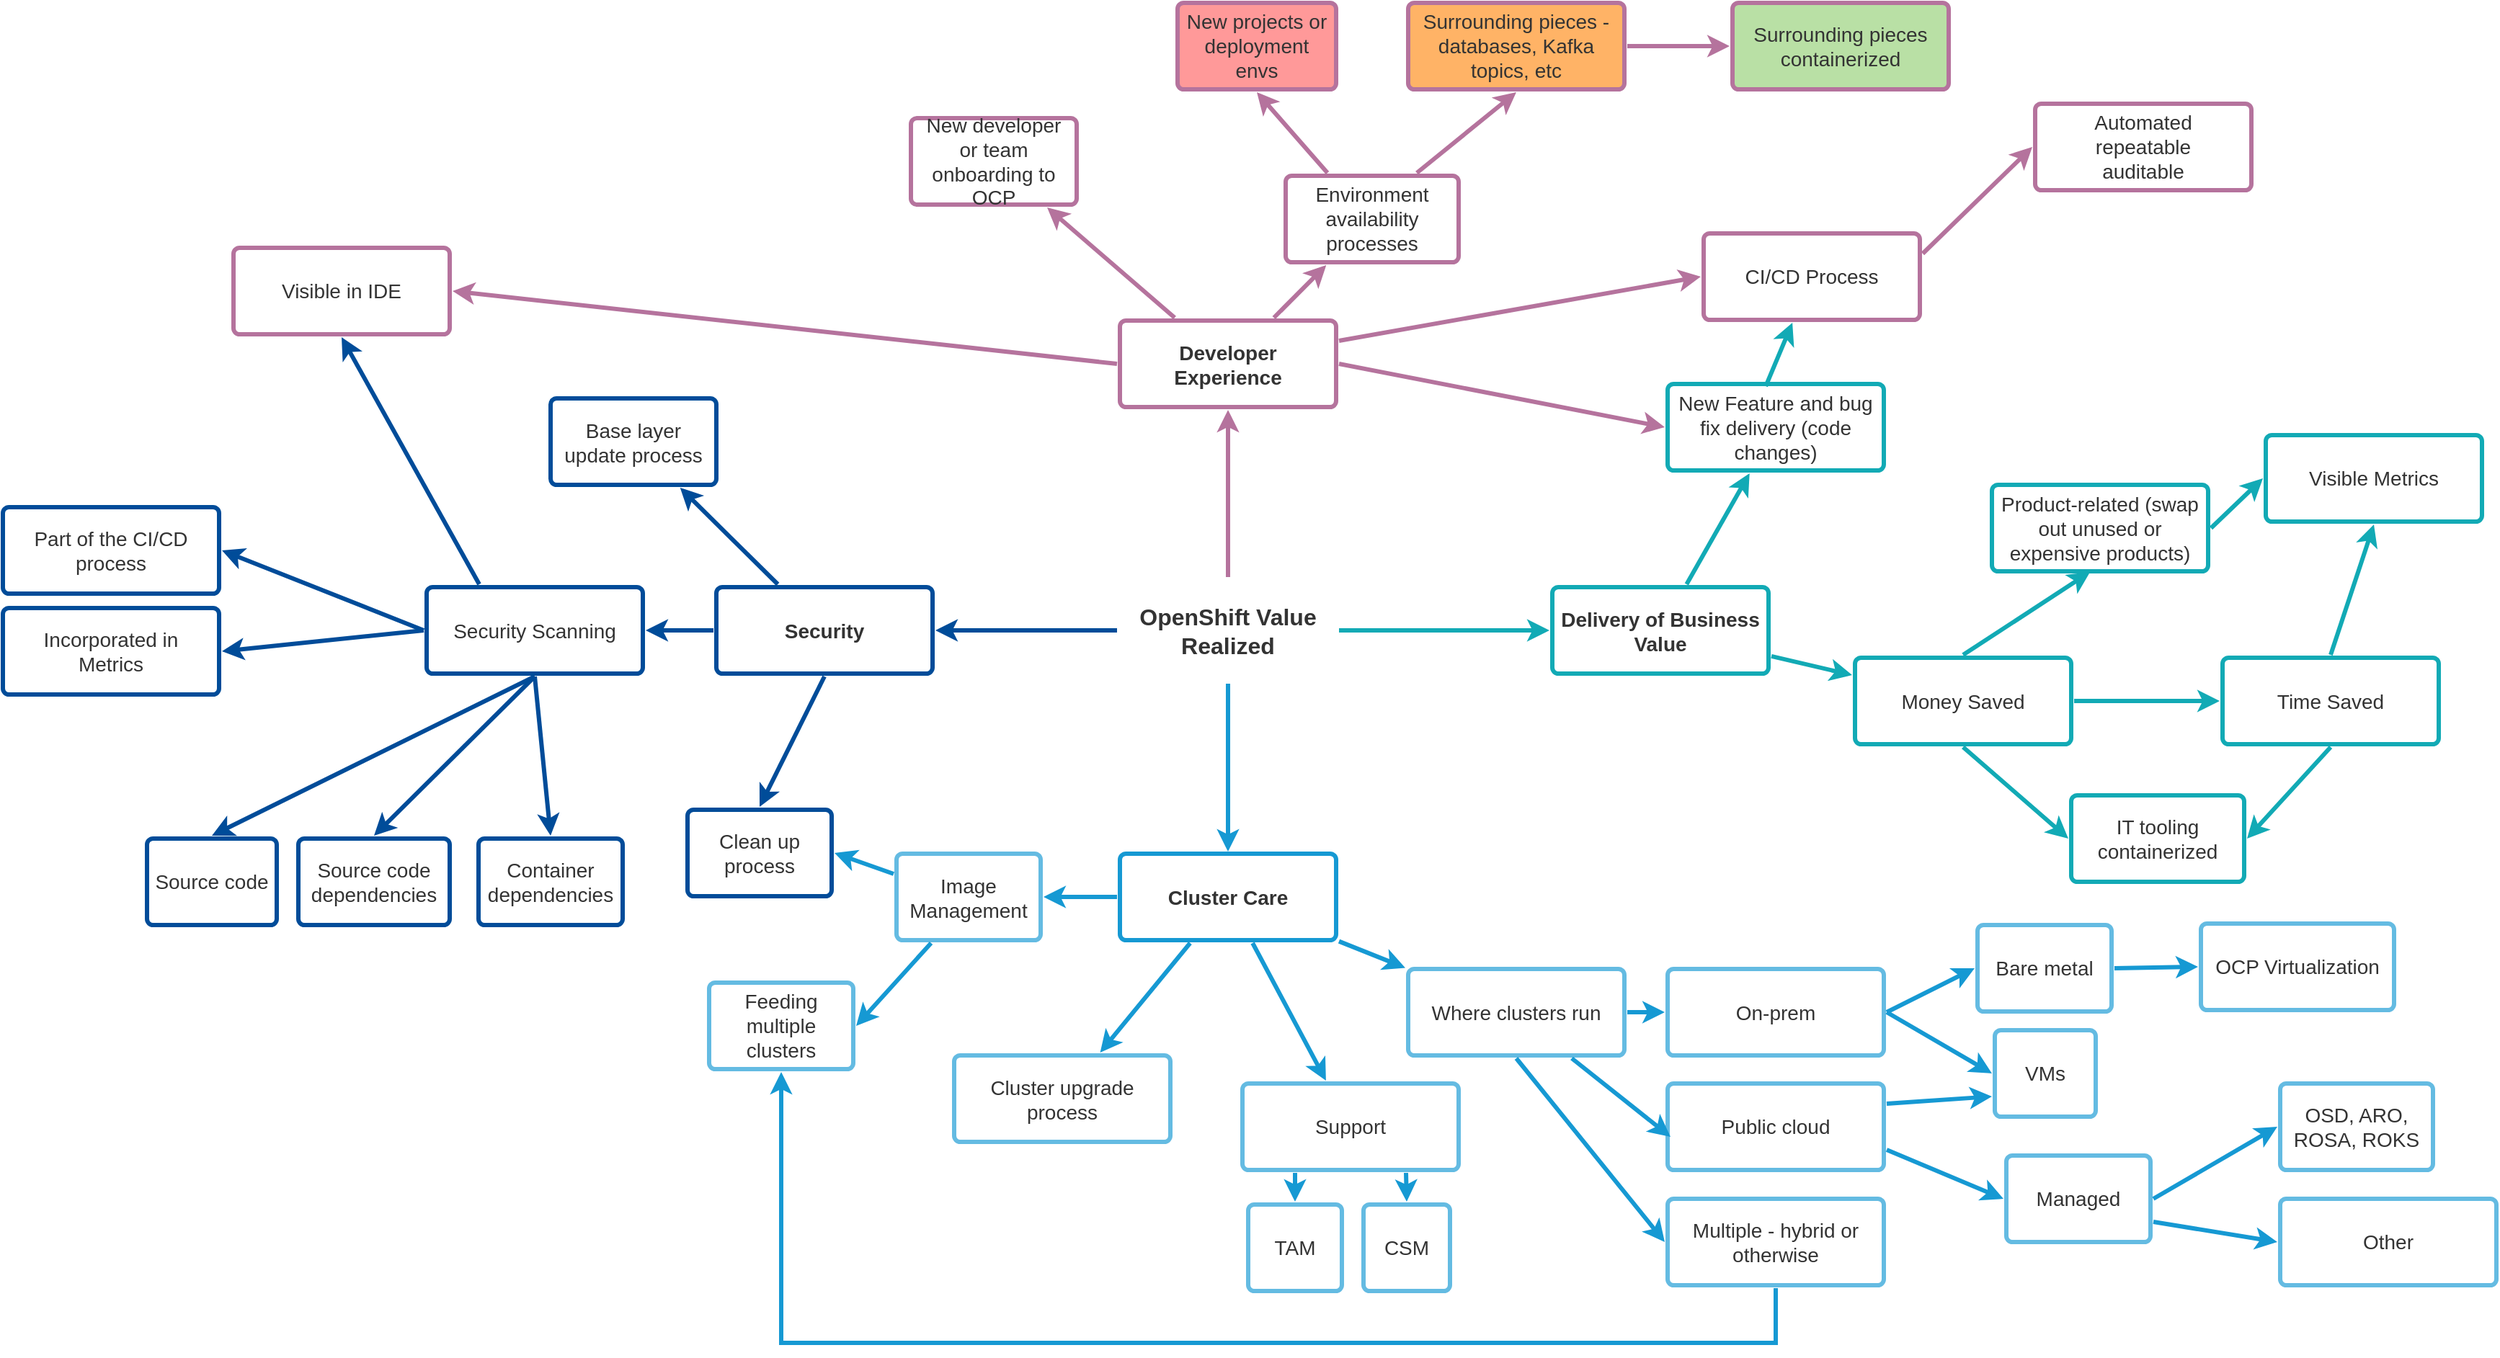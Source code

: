 <mxfile version="14.4.3" type="device"><diagram id="6a731a19-8d31-9384-78a2-239565b7b9f0" name="Page-1"><mxGraphModel dx="2202" dy="1693" grid="0" gridSize="10" guides="0" tooltips="1" connect="1" arrows="1" fold="1" page="1" pageScale="1" pageWidth="1100" pageHeight="850" background="#ffffff" math="0" shadow="0"><root><mxCell id="0"/><mxCell id="1" parent="0"/><mxCell id="cA759FfLyGFbBNWkvWXT-1889" value="" style="edgeStyle=none;rounded=0;jumpStyle=none;html=1;shadow=0;labelBackgroundColor=none;startArrow=none;startFill=0;endArrow=classic;endFill=1;jettySize=auto;orthogonalLoop=1;strokeColor=#B5739D;strokeWidth=3;fontFamily=Helvetica;fontSize=16;fontColor=#23445D;spacing=5;fillColor=#FFFFFF;" parent="1" source="cA759FfLyGFbBNWkvWXT-1893" target="cA759FfLyGFbBNWkvWXT-1899" edge="1"><mxGeometry relative="1" as="geometry"/></mxCell><mxCell id="cA759FfLyGFbBNWkvWXT-1890" value="" style="edgeStyle=none;rounded=0;jumpStyle=none;html=1;shadow=0;labelBackgroundColor=none;startArrow=none;startFill=0;endArrow=classic;endFill=1;jettySize=auto;orthogonalLoop=1;strokeColor=#12AAB5;strokeWidth=3;fontFamily=Helvetica;fontSize=16;fontColor=#23445D;spacing=5;fillColor=#FFFFFF;" parent="1" source="cA759FfLyGFbBNWkvWXT-1893" target="cA759FfLyGFbBNWkvWXT-1904" edge="1"><mxGeometry relative="1" as="geometry"/></mxCell><mxCell id="cA759FfLyGFbBNWkvWXT-1891" value="" style="edgeStyle=none;rounded=0;jumpStyle=none;html=1;shadow=0;labelBackgroundColor=none;startArrow=none;startFill=0;endArrow=classic;endFill=1;jettySize=auto;orthogonalLoop=1;strokeColor=#1699D3;strokeWidth=3;fontFamily=Helvetica;fontSize=16;fontColor=#23445D;spacing=5;fillColor=#FFFFFF;" parent="1" source="cA759FfLyGFbBNWkvWXT-1893" edge="1"><mxGeometry relative="1" as="geometry"><mxPoint x="570.0" y="569.0" as="targetPoint"/></mxGeometry></mxCell><mxCell id="cA759FfLyGFbBNWkvWXT-1892" value="" style="edgeStyle=none;rounded=0;jumpStyle=none;html=1;shadow=0;labelBackgroundColor=none;startArrow=none;startFill=0;endArrow=classic;endFill=1;jettySize=auto;orthogonalLoop=1;strokeColor=#004C99;strokeWidth=3;fontFamily=Helvetica;fontSize=16;fontColor=#23445D;spacing=5;fillColor=#FFFFFF;" parent="1" source="cA759FfLyGFbBNWkvWXT-1893" target="cA759FfLyGFbBNWkvWXT-1896" edge="1"><mxGeometry relative="1" as="geometry"/></mxCell><mxCell id="cA759FfLyGFbBNWkvWXT-1893" value="OpenShift Value Realized" style="rounded=1;whiteSpace=wrap;html=1;shadow=0;labelBackgroundColor=none;strokeColor=none;strokeWidth=3;fillColor=#FFFFFF;fontFamily=Helvetica;fontSize=16;align=center;fontStyle=1;spacing=5;arcSize=7;perimeterSpacing=2;fontColor=#333333;" parent="1" vertex="1"><mxGeometry x="495" y="380.5" width="150" height="70" as="geometry"/></mxCell><mxCell id="cA759FfLyGFbBNWkvWXT-1894" value="" style="edgeStyle=none;rounded=1;jumpStyle=none;html=1;shadow=0;labelBackgroundColor=none;startArrow=none;startFill=0;jettySize=auto;orthogonalLoop=1;strokeColor=#004C99;strokeWidth=3;fontFamily=Helvetica;fontSize=14;fontColor=#FFFFFF;spacing=5;fontStyle=1;fillColor=#FFFFFF;" parent="1" source="cA759FfLyGFbBNWkvWXT-1896" target="cA759FfLyGFbBNWkvWXT-1898" edge="1"><mxGeometry relative="1" as="geometry"/></mxCell><mxCell id="cA759FfLyGFbBNWkvWXT-1895" value="" style="edgeStyle=none;rounded=1;jumpStyle=none;html=1;shadow=0;labelBackgroundColor=none;startArrow=none;startFill=0;jettySize=auto;orthogonalLoop=1;strokeColor=#004C99;strokeWidth=3;fontFamily=Helvetica;fontSize=14;fontColor=#FFFFFF;spacing=5;fontStyle=1;fillColor=#FFFFFF;" parent="1" source="cA759FfLyGFbBNWkvWXT-1896" target="cA759FfLyGFbBNWkvWXT-1897" edge="1"><mxGeometry relative="1" as="geometry"/></mxCell><mxCell id="cA759FfLyGFbBNWkvWXT-1896" value="Security" style="rounded=1;whiteSpace=wrap;html=1;shadow=0;labelBackgroundColor=none;strokeColor=#004C99;strokeWidth=3;fillColor=#FFFFFF;fontFamily=Helvetica;fontSize=14;align=center;spacing=5;fontStyle=1;arcSize=7;perimeterSpacing=2;fontColor=#333333;" parent="1" vertex="1"><mxGeometry x="215" y="385.5" width="150" height="60" as="geometry"/></mxCell><mxCell id="cA759FfLyGFbBNWkvWXT-1897" value="Security Scanning" style="rounded=1;whiteSpace=wrap;html=1;shadow=0;labelBackgroundColor=none;strokeColor=#004C99;strokeWidth=3;fillColor=#FFFFFF;fontFamily=Helvetica;fontSize=14;align=center;spacing=5;fontStyle=0;arcSize=7;perimeterSpacing=2;fontColor=#333333;" parent="1" vertex="1"><mxGeometry x="14" y="385.5" width="150" height="60" as="geometry"/></mxCell><mxCell id="cA759FfLyGFbBNWkvWXT-1898" value="Base layer update process" style="rounded=1;whiteSpace=wrap;html=1;shadow=0;labelBackgroundColor=none;strokeColor=#004C99;strokeWidth=3;fillColor=#FFFFFF;fontFamily=Helvetica;fontSize=14;align=center;spacing=5;fontStyle=0;arcSize=7;perimeterSpacing=2;fontColor=#333333;" parent="1" vertex="1"><mxGeometry x="100" y="254.5" width="115" height="60" as="geometry"/></mxCell><mxCell id="cA759FfLyGFbBNWkvWXT-1899" value="Developer Experience" style="rounded=1;whiteSpace=wrap;html=1;shadow=0;labelBackgroundColor=none;strokeColor=#B5739D;strokeWidth=3;fillColor=#FFFFFF;fontFamily=Helvetica;fontSize=14;align=center;spacing=5;fontStyle=1;arcSize=7;perimeterSpacing=2;fontColor=#333333;" parent="1" vertex="1"><mxGeometry x="495" y="200.5" width="150" height="60" as="geometry"/></mxCell><mxCell id="cA759FfLyGFbBNWkvWXT-1900" value="Environment availability processes" style="rounded=1;whiteSpace=wrap;html=1;shadow=0;labelBackgroundColor=none;strokeColor=#B5739D;strokeWidth=3;fillColor=#FFFFFF;fontFamily=Helvetica;fontSize=14;align=center;spacing=5;arcSize=7;perimeterSpacing=2;fontColor=#333333;" parent="1" vertex="1"><mxGeometry x="610" y="100" width="120" height="60" as="geometry"/></mxCell><mxCell id="cA759FfLyGFbBNWkvWXT-1901" value="" style="edgeStyle=none;rounded=0;jumpStyle=none;html=1;shadow=0;labelBackgroundColor=none;startArrow=none;startFill=0;endArrow=classic;endFill=1;jettySize=auto;orthogonalLoop=1;strokeColor=#B5739D;strokeWidth=3;fontFamily=Helvetica;fontSize=14;fontColor=#FFFFFF;spacing=5;fillColor=#FFFFFF;" parent="1" source="cA759FfLyGFbBNWkvWXT-1899" target="cA759FfLyGFbBNWkvWXT-1900" edge="1"><mxGeometry relative="1" as="geometry"/></mxCell><mxCell id="cA759FfLyGFbBNWkvWXT-1902" value="New developer or team onboarding to OCP" style="rounded=1;whiteSpace=wrap;html=1;shadow=0;labelBackgroundColor=none;strokeColor=#B5739D;strokeWidth=3;fillColor=#FFFFFF;fontFamily=Helvetica;fontSize=14;align=center;spacing=5;arcSize=7;perimeterSpacing=2;fontColor=#333333;" parent="1" vertex="1"><mxGeometry x="350" y="60" width="115" height="60" as="geometry"/></mxCell><mxCell id="cA759FfLyGFbBNWkvWXT-1903" value="" style="edgeStyle=none;rounded=0;jumpStyle=none;html=1;shadow=0;labelBackgroundColor=none;startArrow=none;startFill=0;endArrow=classic;endFill=1;jettySize=auto;orthogonalLoop=1;strokeColor=#B5739D;strokeWidth=3;fontFamily=Helvetica;fontSize=14;fontColor=#FFFFFF;spacing=5;fillColor=#FFFFFF;" parent="1" source="cA759FfLyGFbBNWkvWXT-1899" target="cA759FfLyGFbBNWkvWXT-1902" edge="1"><mxGeometry relative="1" as="geometry"/></mxCell><mxCell id="cA759FfLyGFbBNWkvWXT-1904" value="Delivery of Business Value" style="rounded=1;whiteSpace=wrap;html=1;shadow=0;labelBackgroundColor=none;strokeColor=#12AAB5;strokeWidth=3;fillColor=#FFFFFF;fontFamily=Helvetica;fontSize=14;align=center;spacing=5;fontStyle=1;arcSize=7;perimeterSpacing=2;fontColor=#333333;" parent="1" vertex="1"><mxGeometry x="795" y="385.5" width="150" height="60" as="geometry"/></mxCell><mxCell id="cA759FfLyGFbBNWkvWXT-1905" value="Money Saved" style="rounded=1;whiteSpace=wrap;html=1;shadow=0;labelBackgroundColor=none;strokeColor=#12AAB5;strokeWidth=3;fillColor=#FFFFFF;fontFamily=Helvetica;fontSize=14;align=center;spacing=5;fontStyle=0;arcSize=7;perimeterSpacing=2;fontColor=#333333;" parent="1" vertex="1"><mxGeometry x="1005" y="434.5" width="150" height="60" as="geometry"/></mxCell><mxCell id="cA759FfLyGFbBNWkvWXT-1906" value="" style="edgeStyle=none;rounded=1;jumpStyle=none;html=1;shadow=0;labelBackgroundColor=none;startArrow=none;startFill=0;jettySize=auto;orthogonalLoop=1;strokeColor=#12AAB5;strokeWidth=3;fontFamily=Helvetica;fontSize=14;fontColor=#FFFFFF;spacing=5;fontStyle=1;fillColor=#FFFFFF;" parent="1" source="cA759FfLyGFbBNWkvWXT-1904" target="cA759FfLyGFbBNWkvWXT-1905" edge="1"><mxGeometry relative="1" as="geometry"/></mxCell><mxCell id="cA759FfLyGFbBNWkvWXT-1907" value="Time Saved" style="rounded=1;whiteSpace=wrap;html=1;shadow=0;labelBackgroundColor=none;strokeColor=#12AAB5;strokeWidth=3;fillColor=#FFFFFF;fontFamily=Helvetica;fontSize=14;align=center;spacing=5;fontStyle=0;arcSize=7;perimeterSpacing=2;fontColor=#333333;" parent="1" vertex="1"><mxGeometry x="1260" y="434.5" width="150" height="60" as="geometry"/></mxCell><mxCell id="cA759FfLyGFbBNWkvWXT-1908" value="" style="edgeStyle=none;rounded=1;jumpStyle=none;html=1;shadow=0;labelBackgroundColor=none;startArrow=none;startFill=0;jettySize=auto;orthogonalLoop=1;strokeColor=#12AAB5;strokeWidth=3;fontFamily=Helvetica;fontSize=14;fontColor=#FFFFFF;spacing=5;fontStyle=1;fillColor=#FFFFFF;exitX=1;exitY=0.5;exitDx=0;exitDy=0;entryX=0;entryY=0.5;entryDx=0;entryDy=0;" parent="1" source="cA759FfLyGFbBNWkvWXT-1905" target="cA759FfLyGFbBNWkvWXT-1907" edge="1"><mxGeometry relative="1" as="geometry"><mxPoint x="1250" y="465" as="targetPoint"/></mxGeometry></mxCell><mxCell id="cA759FfLyGFbBNWkvWXT-1909" value="New Feature and bug fix delivery (code changes)" style="rounded=1;whiteSpace=wrap;html=1;shadow=0;labelBackgroundColor=none;strokeColor=#12AAB5;strokeWidth=3;fillColor=#FFFFFF;fontFamily=Helvetica;fontSize=14;align=center;spacing=5;fontStyle=0;arcSize=7;perimeterSpacing=2;fontColor=#333333;" parent="1" vertex="1"><mxGeometry x="875" y="244.5" width="150" height="60" as="geometry"/></mxCell><mxCell id="cA759FfLyGFbBNWkvWXT-1910" value="" style="edgeStyle=none;rounded=1;jumpStyle=none;html=1;shadow=0;labelBackgroundColor=none;startArrow=none;startFill=0;jettySize=auto;orthogonalLoop=1;strokeColor=#12AAB5;strokeWidth=3;fontFamily=Helvetica;fontSize=14;fontColor=#FFFFFF;spacing=5;fontStyle=1;fillColor=#FFFFFF;" parent="1" source="cA759FfLyGFbBNWkvWXT-1904" target="cA759FfLyGFbBNWkvWXT-1909" edge="1"><mxGeometry relative="1" as="geometry"/></mxCell><mxCell id="cA759FfLyGFbBNWkvWXT-1911" value="CI/CD Process" style="rounded=1;whiteSpace=wrap;html=1;shadow=0;labelBackgroundColor=none;strokeColor=#B5739D;strokeWidth=3;fillColor=#FFFFFF;fontFamily=Helvetica;fontSize=14;align=center;spacing=5;arcSize=7;perimeterSpacing=2;fontColor=#333333;" parent="1" vertex="1"><mxGeometry x="900" y="140" width="150" height="60" as="geometry"/></mxCell><mxCell id="cA759FfLyGFbBNWkvWXT-1912" value="" style="edgeStyle=none;rounded=1;jumpStyle=none;html=1;shadow=0;labelBackgroundColor=none;startArrow=none;startFill=0;jettySize=auto;orthogonalLoop=1;strokeColor=#12AAB5;strokeWidth=3;fontFamily=Helvetica;fontSize=14;fontColor=#FFFFFF;spacing=5;fontStyle=1;fillColor=#FFFFFF;exitX=0.455;exitY=0.055;exitDx=0;exitDy=0;exitPerimeter=0;" parent="1" source="cA759FfLyGFbBNWkvWXT-1909" target="cA759FfLyGFbBNWkvWXT-1911" edge="1"><mxGeometry relative="1" as="geometry"><mxPoint x="961.316" y="247.5" as="sourcePoint"/><mxPoint x="1005.004" y="170.5" as="targetPoint"/></mxGeometry></mxCell><mxCell id="cA759FfLyGFbBNWkvWXT-1913" value="" style="edgeStyle=none;rounded=0;jumpStyle=none;html=1;shadow=0;labelBackgroundColor=none;startArrow=none;startFill=0;endArrow=classic;endFill=1;jettySize=auto;orthogonalLoop=1;strokeColor=#B5739D;strokeWidth=3;fontFamily=Helvetica;fontSize=14;fontColor=#FFFFFF;spacing=5;entryX=0;entryY=0.5;entryDx=0;entryDy=0;exitX=1;exitY=0.5;exitDx=0;exitDy=0;fillColor=#FFFFFF;" parent="1" source="cA759FfLyGFbBNWkvWXT-1899" target="cA759FfLyGFbBNWkvWXT-1909" edge="1"><mxGeometry relative="1" as="geometry"><mxPoint x="651.111" y="208.5" as="sourcePoint"/><mxPoint x="708.889" y="182.5" as="targetPoint"/></mxGeometry></mxCell><mxCell id="cA759FfLyGFbBNWkvWXT-1914" value="" style="edgeStyle=none;rounded=1;jumpStyle=none;html=1;shadow=0;labelBackgroundColor=none;startArrow=none;startFill=0;jettySize=auto;orthogonalLoop=1;strokeColor=#12AAB5;strokeWidth=3;fontFamily=Helvetica;fontSize=14;fontColor=#FFFFFF;spacing=5;fontStyle=1;fillColor=#FFFFFF;exitX=0.5;exitY=0;exitDx=0;exitDy=0;entryX=0.5;entryY=1;entryDx=0;entryDy=0;" parent="1" source="cA759FfLyGFbBNWkvWXT-1907" target="cA759FfLyGFbBNWkvWXT-1915" edge="1"><mxGeometry relative="1" as="geometry"><mxPoint x="1160" y="350" as="sourcePoint"/><mxPoint x="1225" y="324.497" as="targetPoint"/></mxGeometry></mxCell><mxCell id="cA759FfLyGFbBNWkvWXT-1915" value="Visible Metrics" style="rounded=1;whiteSpace=wrap;html=1;shadow=0;labelBackgroundColor=none;strokeColor=#12AAB5;strokeWidth=3;fillColor=#FFFFFF;fontFamily=Helvetica;fontSize=14;align=center;spacing=5;fontStyle=0;arcSize=7;perimeterSpacing=2;fontColor=#333333;" parent="1" vertex="1"><mxGeometry x="1290" y="280" width="150" height="60" as="geometry"/></mxCell><mxCell id="cA759FfLyGFbBNWkvWXT-1916" value="" style="edgeStyle=none;rounded=1;jumpStyle=none;html=1;shadow=0;labelBackgroundColor=none;startArrow=none;startFill=0;jettySize=auto;orthogonalLoop=1;strokeColor=#12AAB5;strokeWidth=3;fontFamily=Helvetica;fontSize=14;fontColor=#FFFFFF;spacing=5;fontStyle=1;fillColor=#FFFFFF;exitX=0.5;exitY=0;exitDx=0;exitDy=0;entryX=0.455;entryY=0.977;entryDx=0;entryDy=0;entryPerimeter=0;" parent="1" source="cA759FfLyGFbBNWkvWXT-1905" target="cA759FfLyGFbBNWkvWXT-1944" edge="1"><mxGeometry relative="1" as="geometry"><mxPoint x="1167" y="474.5" as="sourcePoint"/><mxPoint x="1268" y="474.5" as="targetPoint"/></mxGeometry></mxCell><mxCell id="cA759FfLyGFbBNWkvWXT-1917" value="" style="edgeStyle=none;rounded=1;jumpStyle=none;html=1;shadow=0;labelBackgroundColor=none;startArrow=none;startFill=0;jettySize=auto;orthogonalLoop=1;strokeColor=#12AAB5;strokeWidth=3;fontFamily=Helvetica;fontSize=14;fontColor=#FFFFFF;spacing=5;fontStyle=1;fillColor=#FFFFFF;exitX=1;exitY=0.5;exitDx=0;exitDy=0;entryX=0;entryY=0.5;entryDx=0;entryDy=0;" parent="1" source="cA759FfLyGFbBNWkvWXT-1944" target="cA759FfLyGFbBNWkvWXT-1915" edge="1"><mxGeometry relative="1" as="geometry"><mxPoint x="1090" y="442.5" as="sourcePoint"/><mxPoint x="1155" y="392.5" as="targetPoint"/></mxGeometry></mxCell><mxCell id="cA759FfLyGFbBNWkvWXT-1918" value="New projects or deployment envs" style="rounded=1;whiteSpace=wrap;html=1;shadow=0;labelBackgroundColor=none;strokeColor=#B5739D;strokeWidth=3;fillColor=#FF9999;fontFamily=Helvetica;fontSize=14;align=center;spacing=5;arcSize=7;perimeterSpacing=2;fontColor=#333333;" parent="1" vertex="1"><mxGeometry x="535" y="-20" width="110" height="60" as="geometry"/></mxCell><mxCell id="cA759FfLyGFbBNWkvWXT-1919" value="Surrounding pieces - databases, Kafka topics, etc" style="rounded=1;whiteSpace=wrap;html=1;shadow=0;labelBackgroundColor=none;strokeColor=#B5739D;strokeWidth=3;fillColor=#FFB366;fontFamily=Helvetica;fontSize=14;align=center;spacing=5;arcSize=7;perimeterSpacing=2;fontColor=#333333;" parent="1" vertex="1"><mxGeometry x="695" y="-20" width="150" height="60" as="geometry"/></mxCell><mxCell id="cA759FfLyGFbBNWkvWXT-1921" value="Other" style="rounded=1;whiteSpace=wrap;html=1;shadow=0;labelBackgroundColor=none;strokeColor=#64BBE2;strokeWidth=3;fillColor=#FFFFFF;fontFamily=Helvetica;fontSize=14;align=center;spacing=5;arcSize=7;perimeterSpacing=2;fontColor=#333333;" parent="1" vertex="1"><mxGeometry x="1300" y="810" width="150" height="60" as="geometry"/></mxCell><mxCell id="cA759FfLyGFbBNWkvWXT-1922" value="Source code" style="rounded=1;whiteSpace=wrap;html=1;shadow=0;labelBackgroundColor=none;strokeColor=#004C99;strokeWidth=3;fillColor=#FFFFFF;fontFamily=Helvetica;fontSize=14;align=center;spacing=5;fontStyle=0;arcSize=7;perimeterSpacing=2;fontColor=#333333;" parent="1" vertex="1"><mxGeometry x="-180" y="560" width="90" height="60" as="geometry"/></mxCell><mxCell id="cA759FfLyGFbBNWkvWXT-1923" value="Source code dependencies" style="rounded=1;whiteSpace=wrap;html=1;shadow=0;labelBackgroundColor=none;strokeColor=#004C99;strokeWidth=3;fillColor=#FFFFFF;fontFamily=Helvetica;fontSize=14;align=center;spacing=5;fontStyle=0;arcSize=7;perimeterSpacing=2;fontColor=#333333;" parent="1" vertex="1"><mxGeometry x="-75" y="560" width="105" height="60" as="geometry"/></mxCell><mxCell id="cA759FfLyGFbBNWkvWXT-1924" value="Container dependencies" style="rounded=1;whiteSpace=wrap;html=1;shadow=0;labelBackgroundColor=none;strokeColor=#004C99;strokeWidth=3;fillColor=#FFFFFF;fontFamily=Helvetica;fontSize=14;align=center;spacing=5;fontStyle=0;arcSize=7;perimeterSpacing=2;fontColor=#333333;" parent="1" vertex="1"><mxGeometry x="50" y="560" width="100" height="60" as="geometry"/></mxCell><mxCell id="cA759FfLyGFbBNWkvWXT-1925" value="Part of the CI/CD process" style="rounded=1;whiteSpace=wrap;html=1;shadow=0;labelBackgroundColor=none;strokeColor=#004C99;strokeWidth=3;fillColor=#FFFFFF;fontFamily=Helvetica;fontSize=14;align=center;spacing=5;fontStyle=0;arcSize=7;perimeterSpacing=2;fontColor=#333333;" parent="1" vertex="1"><mxGeometry x="-280" y="330" width="150" height="60" as="geometry"/></mxCell><mxCell id="cA759FfLyGFbBNWkvWXT-1926" value="Visible in IDE" style="rounded=1;whiteSpace=wrap;html=1;shadow=0;labelBackgroundColor=none;strokeColor=#B5739D;strokeWidth=3;fillColor=#FFFFFF;fontFamily=Helvetica;fontSize=14;align=center;spacing=5;fontStyle=0;arcSize=7;perimeterSpacing=2;fontColor=#333333;" parent="1" vertex="1"><mxGeometry x="-120" y="150" width="150" height="60" as="geometry"/></mxCell><mxCell id="cA759FfLyGFbBNWkvWXT-1927" value="Incorporated in Metrics" style="rounded=1;whiteSpace=wrap;html=1;shadow=0;labelBackgroundColor=none;strokeColor=#004C99;strokeWidth=3;fillColor=#FFFFFF;fontFamily=Helvetica;fontSize=14;align=center;spacing=5;fontStyle=0;arcSize=7;perimeterSpacing=2;fontColor=#333333;" parent="1" vertex="1"><mxGeometry x="-280" y="400" width="150" height="60" as="geometry"/></mxCell><mxCell id="cA759FfLyGFbBNWkvWXT-1928" value="" style="edgeStyle=none;rounded=1;jumpStyle=none;html=1;shadow=0;labelBackgroundColor=none;startArrow=none;startFill=0;jettySize=auto;orthogonalLoop=1;strokeColor=#004C99;strokeWidth=3;fontFamily=Helvetica;fontSize=14;fontColor=#FFFFFF;spacing=5;fontStyle=1;fillColor=#FFFFFF;exitX=0.5;exitY=1;exitDx=0;exitDy=0;entryX=0.5;entryY=0;entryDx=0;entryDy=0;" parent="1" source="cA759FfLyGFbBNWkvWXT-1897" target="cA759FfLyGFbBNWkvWXT-1922" edge="1"><mxGeometry relative="1" as="geometry"><mxPoint x="20" y="490" as="sourcePoint"/><mxPoint x="-75" y="510" as="targetPoint"/></mxGeometry></mxCell><mxCell id="cA759FfLyGFbBNWkvWXT-1929" value="" style="edgeStyle=none;rounded=1;jumpStyle=none;html=1;shadow=0;labelBackgroundColor=none;startArrow=none;startFill=0;jettySize=auto;orthogonalLoop=1;strokeColor=#004C99;strokeWidth=3;fontFamily=Helvetica;fontSize=14;fontColor=#FFFFFF;spacing=5;fontStyle=1;fillColor=#FFFFFF;exitX=0.5;exitY=1;exitDx=0;exitDy=0;entryX=0.5;entryY=0;entryDx=0;entryDy=0;" parent="1" source="cA759FfLyGFbBNWkvWXT-1897" target="cA759FfLyGFbBNWkvWXT-1923" edge="1"><mxGeometry relative="1" as="geometry"><mxPoint x="22" y="425.5" as="sourcePoint"/><mxPoint x="-18" y="425.5" as="targetPoint"/></mxGeometry></mxCell><mxCell id="cA759FfLyGFbBNWkvWXT-1930" value="" style="edgeStyle=none;rounded=1;jumpStyle=none;html=1;shadow=0;labelBackgroundColor=none;startArrow=none;startFill=0;jettySize=auto;orthogonalLoop=1;strokeColor=#004C99;strokeWidth=3;fontFamily=Helvetica;fontSize=14;fontColor=#FFFFFF;spacing=5;fontStyle=1;fillColor=#FFFFFF;exitX=0.5;exitY=1;exitDx=0;exitDy=0;entryX=0.5;entryY=0;entryDx=0;entryDy=0;" parent="1" source="cA759FfLyGFbBNWkvWXT-1897" target="cA759FfLyGFbBNWkvWXT-1924" edge="1"><mxGeometry relative="1" as="geometry"><mxPoint x="32" y="435.5" as="sourcePoint"/><mxPoint x="-8" y="435.5" as="targetPoint"/></mxGeometry></mxCell><mxCell id="cA759FfLyGFbBNWkvWXT-1931" value="" style="edgeStyle=none;rounded=1;jumpStyle=none;html=1;shadow=0;labelBackgroundColor=none;startArrow=none;startFill=0;jettySize=auto;orthogonalLoop=1;strokeColor=#004C99;strokeWidth=3;fontFamily=Helvetica;fontSize=14;fontColor=#FFFFFF;spacing=5;fontStyle=1;fillColor=#FFFFFF;exitX=0;exitY=0.5;exitDx=0;exitDy=0;entryX=1;entryY=0.5;entryDx=0;entryDy=0;" parent="1" source="cA759FfLyGFbBNWkvWXT-1897" target="cA759FfLyGFbBNWkvWXT-1925" edge="1"><mxGeometry relative="1" as="geometry"><mxPoint x="22" y="425.5" as="sourcePoint"/><mxPoint x="-100" y="420" as="targetPoint"/></mxGeometry></mxCell><mxCell id="cA759FfLyGFbBNWkvWXT-1932" value="" style="edgeStyle=none;rounded=1;jumpStyle=none;html=1;shadow=0;labelBackgroundColor=none;startArrow=none;startFill=0;jettySize=auto;orthogonalLoop=1;strokeColor=#004C99;strokeWidth=3;fontFamily=Helvetica;fontSize=14;fontColor=#FFFFFF;spacing=5;fontStyle=1;fillColor=#FFFFFF;exitX=0.25;exitY=0;exitDx=0;exitDy=0;entryX=0.5;entryY=1;entryDx=0;entryDy=0;" parent="1" source="cA759FfLyGFbBNWkvWXT-1897" target="cA759FfLyGFbBNWkvWXT-1926" edge="1"><mxGeometry relative="1" as="geometry"><mxPoint x="-280" y="415" as="sourcePoint"/><mxPoint x="-330" y="415" as="targetPoint"/></mxGeometry></mxCell><mxCell id="cA759FfLyGFbBNWkvWXT-1933" value="" style="edgeStyle=none;rounded=1;jumpStyle=none;html=1;shadow=0;labelBackgroundColor=none;startArrow=none;startFill=0;jettySize=auto;orthogonalLoop=1;strokeColor=#004C99;strokeWidth=3;fontFamily=Helvetica;fontSize=14;fontColor=#FFFFFF;spacing=5;fontStyle=1;fillColor=#FFFFFF;exitX=0;exitY=0.5;exitDx=0;exitDy=0;entryX=1;entryY=0.5;entryDx=0;entryDy=0;" parent="1" source="cA759FfLyGFbBNWkvWXT-1897" target="cA759FfLyGFbBNWkvWXT-1927" edge="1"><mxGeometry relative="1" as="geometry"><mxPoint x="22" y="425.5" as="sourcePoint"/><mxPoint x="-118" y="370" as="targetPoint"/></mxGeometry></mxCell><mxCell id="cA759FfLyGFbBNWkvWXT-1934" value="" style="edgeStyle=none;rounded=0;jumpStyle=none;html=1;shadow=0;labelBackgroundColor=none;startArrow=none;startFill=0;endArrow=classic;endFill=1;jettySize=auto;orthogonalLoop=1;strokeColor=#B5739D;strokeWidth=3;fontFamily=Helvetica;fontSize=14;fontColor=#FFFFFF;spacing=5;exitX=0;exitY=0.5;exitDx=0;exitDy=0;entryX=1;entryY=0.5;entryDx=0;entryDy=0;fillColor=#FFFFFF;" parent="1" source="cA759FfLyGFbBNWkvWXT-1899" target="cA759FfLyGFbBNWkvWXT-1926" edge="1"><mxGeometry relative="1" as="geometry"><mxPoint x="508.889" y="208.5" as="sourcePoint"/><mxPoint x="451.111" y="182.5" as="targetPoint"/></mxGeometry></mxCell><mxCell id="cA759FfLyGFbBNWkvWXT-1935" value="" style="edgeStyle=none;rounded=1;jumpStyle=none;html=1;shadow=0;labelBackgroundColor=none;startArrow=none;startFill=0;jettySize=auto;orthogonalLoop=1;strokeColor=#004C99;strokeWidth=3;fontFamily=Helvetica;fontSize=14;fontColor=#FFFFFF;spacing=5;fontStyle=1;fillColor=#FFFFFF;exitX=0.5;exitY=1;exitDx=0;exitDy=0;entryX=0.5;entryY=0;entryDx=0;entryDy=0;" parent="1" source="cA759FfLyGFbBNWkvWXT-1896" target="cA759FfLyGFbBNWkvWXT-1969" edge="1"><mxGeometry relative="1" as="geometry"><mxPoint x="223" y="425.5" as="sourcePoint"/><mxPoint x="184" y="512" as="targetPoint"/></mxGeometry></mxCell><mxCell id="cA759FfLyGFbBNWkvWXT-1936" value="" style="edgeStyle=none;rounded=0;jumpStyle=none;html=1;shadow=0;labelBackgroundColor=none;startArrow=none;startFill=0;endArrow=classic;endFill=1;jettySize=auto;orthogonalLoop=1;strokeColor=#B5739D;strokeWidth=3;fontFamily=Helvetica;fontSize=14;fontColor=#FFFFFF;spacing=5;exitX=0.25;exitY=0;exitDx=0;exitDy=0;entryX=0.5;entryY=1;entryDx=0;entryDy=0;fillColor=#FFFFFF;" parent="1" source="cA759FfLyGFbBNWkvWXT-1900" target="cA759FfLyGFbBNWkvWXT-1918" edge="1"><mxGeometry relative="1" as="geometry"><mxPoint x="651.111" y="208.5" as="sourcePoint"/><mxPoint x="708.889" y="182.5" as="targetPoint"/></mxGeometry></mxCell><mxCell id="cA759FfLyGFbBNWkvWXT-1937" value="" style="edgeStyle=none;rounded=0;jumpStyle=none;html=1;shadow=0;labelBackgroundColor=none;startArrow=none;startFill=0;endArrow=classic;endFill=1;jettySize=auto;orthogonalLoop=1;strokeColor=#B5739D;strokeWidth=3;fontFamily=Helvetica;fontSize=14;fontColor=#FFFFFF;spacing=5;exitX=0.75;exitY=0;exitDx=0;exitDy=0;entryX=0.5;entryY=1;entryDx=0;entryDy=0;fillColor=#FFFFFF;" parent="1" source="cA759FfLyGFbBNWkvWXT-1900" target="cA759FfLyGFbBNWkvWXT-1919" edge="1"><mxGeometry relative="1" as="geometry"><mxPoint x="741.5" y="118.5" as="sourcePoint"/><mxPoint x="735" y="92" as="targetPoint"/></mxGeometry></mxCell><mxCell id="cA759FfLyGFbBNWkvWXT-1938" value="" style="edgeStyle=none;rounded=0;jumpStyle=none;html=1;shadow=0;labelBackgroundColor=none;startArrow=none;startFill=0;endArrow=classic;endFill=1;jettySize=auto;orthogonalLoop=1;strokeColor=#B5739D;strokeWidth=3;fontFamily=Helvetica;fontSize=14;fontColor=#FFFFFF;spacing=5;entryX=0;entryY=0.5;entryDx=0;entryDy=0;exitX=1;exitY=0.25;exitDx=0;exitDy=0;fillColor=#FFFFFF;" parent="1" source="cA759FfLyGFbBNWkvWXT-1899" target="cA759FfLyGFbBNWkvWXT-1911" edge="1"><mxGeometry relative="1" as="geometry"><mxPoint x="657" y="240.5" as="sourcePoint"/><mxPoint x="883" y="284.5" as="targetPoint"/></mxGeometry></mxCell><mxCell id="cA759FfLyGFbBNWkvWXT-1939" value="" style="edgeStyle=none;rounded=1;jumpStyle=none;html=1;shadow=0;labelBackgroundColor=none;startArrow=none;startFill=0;jettySize=auto;orthogonalLoop=1;strokeColor=#12AAB5;strokeWidth=3;fontFamily=Helvetica;fontSize=14;fontColor=#FFFFFF;spacing=5;fontStyle=1;fillColor=#FFFFFF;exitX=0.5;exitY=1;exitDx=0;exitDy=0;entryX=1;entryY=0.5;entryDx=0;entryDy=0;" parent="1" source="cA759FfLyGFbBNWkvWXT-1907" target="cA759FfLyGFbBNWkvWXT-1941" edge="1"><mxGeometry relative="1" as="geometry"><mxPoint x="1280" y="530" as="targetPoint"/><mxPoint x="1167" y="474.5" as="sourcePoint"/></mxGeometry></mxCell><mxCell id="cA759FfLyGFbBNWkvWXT-1940" value="" style="edgeStyle=none;rounded=1;jumpStyle=none;html=1;shadow=0;labelBackgroundColor=none;startArrow=none;startFill=0;jettySize=auto;orthogonalLoop=1;strokeColor=#12AAB5;strokeWidth=3;fontFamily=Helvetica;fontSize=14;fontColor=#FFFFFF;spacing=5;fontStyle=1;fillColor=#FFFFFF;exitX=0.5;exitY=1;exitDx=0;exitDy=0;entryX=0;entryY=0.5;entryDx=0;entryDy=0;" parent="1" source="cA759FfLyGFbBNWkvWXT-1905" target="cA759FfLyGFbBNWkvWXT-1941" edge="1"><mxGeometry relative="1" as="geometry"><mxPoint x="1090" y="442.5" as="sourcePoint"/><mxPoint x="1150" y="540" as="targetPoint"/></mxGeometry></mxCell><mxCell id="cA759FfLyGFbBNWkvWXT-1941" value="IT tooling containerized" style="rounded=1;whiteSpace=wrap;html=1;shadow=0;labelBackgroundColor=none;strokeColor=#12AAB5;strokeWidth=3;fillColor=#FFFFFF;fontFamily=Helvetica;fontSize=14;align=center;spacing=5;fontStyle=0;arcSize=7;perimeterSpacing=2;fontColor=#333333;" parent="1" vertex="1"><mxGeometry x="1155" y="530" width="120" height="60" as="geometry"/></mxCell><mxCell id="cA759FfLyGFbBNWkvWXT-1942" value="Surrounding pieces containerized" style="rounded=1;whiteSpace=wrap;html=1;shadow=0;labelBackgroundColor=none;strokeColor=#B5739D;strokeWidth=3;fillColor=#B9E0A5;fontFamily=Helvetica;fontSize=14;align=center;spacing=5;arcSize=7;perimeterSpacing=2;fontColor=#333333;" parent="1" vertex="1"><mxGeometry x="920" y="-20" width="150" height="60" as="geometry"/></mxCell><mxCell id="cA759FfLyGFbBNWkvWXT-1943" value="" style="edgeStyle=none;rounded=0;jumpStyle=none;html=1;shadow=0;labelBackgroundColor=none;startArrow=none;startFill=0;endArrow=classic;endFill=1;jettySize=auto;orthogonalLoop=1;strokeColor=#B5739D;strokeWidth=3;fontFamily=Helvetica;fontSize=14;fontColor=#FFFFFF;spacing=5;exitX=1;exitY=0.5;exitDx=0;exitDy=0;entryX=0;entryY=0.5;entryDx=0;entryDy=0;fillColor=#FFFFFF;" parent="1" source="cA759FfLyGFbBNWkvWXT-1919" target="cA759FfLyGFbBNWkvWXT-1942" edge="1"><mxGeometry relative="1" as="geometry"><mxPoint x="926" y="100" as="sourcePoint"/><mxPoint x="960" y="94" as="targetPoint"/></mxGeometry></mxCell><mxCell id="cA759FfLyGFbBNWkvWXT-1944" value="Product-related (swap out unused or expensive products)" style="rounded=1;whiteSpace=wrap;html=1;shadow=0;labelBackgroundColor=none;strokeColor=#12AAB5;strokeWidth=3;fillColor=#FFFFFF;fontFamily=Helvetica;fontSize=14;align=center;spacing=5;fontStyle=0;arcSize=7;perimeterSpacing=2;fontColor=#333333;" parent="1" vertex="1"><mxGeometry x="1100" y="314.5" width="150" height="60" as="geometry"/></mxCell><mxCell id="cA759FfLyGFbBNWkvWXT-1945" value="Automated&lt;br&gt;repeatable&lt;br&gt;auditable" style="rounded=1;whiteSpace=wrap;html=1;shadow=0;labelBackgroundColor=none;strokeColor=#B5739D;strokeWidth=3;fillColor=#FFFFFF;fontFamily=Helvetica;fontSize=14;align=center;spacing=5;arcSize=7;perimeterSpacing=2;fontColor=#333333;" parent="1" vertex="1"><mxGeometry x="1130" y="50" width="150" height="60" as="geometry"/></mxCell><mxCell id="cA759FfLyGFbBNWkvWXT-1946" value="" style="edgeStyle=none;rounded=0;jumpStyle=none;html=1;shadow=0;labelBackgroundColor=none;startArrow=none;startFill=0;endArrow=classic;endFill=1;jettySize=auto;orthogonalLoop=1;strokeColor=#B5739D;strokeWidth=3;fontFamily=Helvetica;fontSize=14;fontColor=#FFFFFF;spacing=5;entryX=0;entryY=0.5;entryDx=0;entryDy=0;exitX=1;exitY=0.25;exitDx=0;exitDy=0;fillColor=#FFFFFF;" parent="1" source="cA759FfLyGFbBNWkvWXT-1911" target="cA759FfLyGFbBNWkvWXT-1945" edge="1"><mxGeometry relative="1" as="geometry"><mxPoint x="1070" y="167.25" as="sourcePoint"/><mxPoint x="1306" y="237.25" as="targetPoint"/></mxGeometry></mxCell><mxCell id="cA759FfLyGFbBNWkvWXT-1947" value="" style="edgeStyle=none;rounded=0;jumpStyle=none;html=1;shadow=0;labelBackgroundColor=none;startArrow=none;startFill=0;endArrow=classic;endFill=1;jettySize=auto;orthogonalLoop=1;strokeColor=#1699D3;strokeWidth=3;fontFamily=Helvetica;fontSize=14;spacing=5;fontColor=#333333;fillColor=#FFFFFF;" parent="1" source="cA759FfLyGFbBNWkvWXT-1950" target="cA759FfLyGFbBNWkvWXT-1953" edge="1"><mxGeometry relative="1" as="geometry"/></mxCell><mxCell id="cA759FfLyGFbBNWkvWXT-1948" value="" style="edgeStyle=none;rounded=0;jumpStyle=none;html=1;shadow=0;labelBackgroundColor=none;startArrow=none;startFill=0;endArrow=classic;endFill=1;jettySize=auto;orthogonalLoop=1;strokeColor=#1699D3;strokeWidth=3;fontFamily=Helvetica;fontSize=14;spacing=5;fontColor=#333333;fillColor=#FFFFFF;" parent="1" source="cA759FfLyGFbBNWkvWXT-1950" target="cA759FfLyGFbBNWkvWXT-1952" edge="1"><mxGeometry relative="1" as="geometry"/></mxCell><mxCell id="cA759FfLyGFbBNWkvWXT-1949" value="" style="edgeStyle=none;rounded=0;jumpStyle=none;html=1;shadow=0;labelBackgroundColor=none;startArrow=none;startFill=0;endArrow=classic;endFill=1;jettySize=auto;orthogonalLoop=1;strokeColor=#1699D3;strokeWidth=3;fontFamily=Helvetica;fontSize=14;spacing=5;fontColor=#333333;fillColor=#FFFFFF;" parent="1" source="cA759FfLyGFbBNWkvWXT-1950" target="cA759FfLyGFbBNWkvWXT-1951" edge="1"><mxGeometry relative="1" as="geometry"/></mxCell><mxCell id="cA759FfLyGFbBNWkvWXT-1950" value="Cluster Care" style="rounded=1;whiteSpace=wrap;html=1;shadow=0;labelBackgroundColor=none;strokeColor=#1699D3;strokeWidth=3;fillColor=#FFFFFF;fontFamily=Helvetica;fontSize=14;align=center;spacing=5;fontStyle=1;arcSize=7;perimeterSpacing=2;fontColor=#333333;" parent="1" vertex="1"><mxGeometry x="495" y="570.5" width="150" height="60" as="geometry"/></mxCell><mxCell id="cA759FfLyGFbBNWkvWXT-1951" value="Where clusters run" style="rounded=1;whiteSpace=wrap;html=1;shadow=0;labelBackgroundColor=none;strokeColor=#64BBE2;strokeWidth=3;fillColor=#FFFFFF;fontFamily=Helvetica;fontSize=14;align=center;spacing=5;arcSize=7;perimeterSpacing=2;fontColor=#333333;" parent="1" vertex="1"><mxGeometry x="695" y="650.5" width="150" height="60" as="geometry"/></mxCell><mxCell id="cA759FfLyGFbBNWkvWXT-1952" value="Support" style="rounded=1;whiteSpace=wrap;html=1;shadow=0;labelBackgroundColor=none;strokeColor=#64BBE2;strokeWidth=3;fillColor=#FFFFFF;fontFamily=Helvetica;fontSize=14;align=center;spacing=5;arcSize=7;perimeterSpacing=2;fontColor=#333333;" parent="1" vertex="1"><mxGeometry x="580" y="730" width="150" height="60" as="geometry"/></mxCell><mxCell id="cA759FfLyGFbBNWkvWXT-1953" value="Cluster upgrade process" style="rounded=1;whiteSpace=wrap;html=1;shadow=0;labelBackgroundColor=none;strokeColor=#64BBE2;strokeWidth=3;fillColor=#FFFFFF;fontFamily=Helvetica;fontSize=14;align=center;spacing=5;arcSize=7;perimeterSpacing=2;fontColor=#333333;" parent="1" vertex="1"><mxGeometry x="380" y="710.5" width="150" height="60" as="geometry"/></mxCell><mxCell id="cA759FfLyGFbBNWkvWXT-1954" value="TAM" style="rounded=1;whiteSpace=wrap;html=1;shadow=0;labelBackgroundColor=none;strokeColor=#64BBE2;strokeWidth=3;fillColor=#FFFFFF;fontFamily=Helvetica;fontSize=14;align=center;spacing=5;arcSize=7;perimeterSpacing=2;fontColor=#333333;" parent="1" vertex="1"><mxGeometry x="584" y="814" width="65" height="60" as="geometry"/></mxCell><mxCell id="cA759FfLyGFbBNWkvWXT-1955" value="CSM" style="rounded=1;whiteSpace=wrap;html=1;shadow=0;labelBackgroundColor=none;strokeColor=#64BBE2;strokeWidth=3;fillColor=#FFFFFF;fontFamily=Helvetica;fontSize=14;align=center;spacing=5;arcSize=7;perimeterSpacing=2;fontColor=#333333;" parent="1" vertex="1"><mxGeometry x="664" y="814" width="60" height="60" as="geometry"/></mxCell><mxCell id="cA759FfLyGFbBNWkvWXT-1956" value="On-prem" style="rounded=1;whiteSpace=wrap;html=1;shadow=0;labelBackgroundColor=none;strokeColor=#64BBE2;strokeWidth=3;fillColor=#FFFFFF;fontFamily=Helvetica;fontSize=14;align=center;spacing=5;arcSize=7;perimeterSpacing=2;fontColor=#333333;" parent="1" vertex="1"><mxGeometry x="875" y="650.5" width="150" height="60" as="geometry"/></mxCell><mxCell id="cA759FfLyGFbBNWkvWXT-1957" value="Public cloud" style="rounded=1;whiteSpace=wrap;html=1;shadow=0;labelBackgroundColor=none;strokeColor=#64BBE2;strokeWidth=3;fillColor=#FFFFFF;fontFamily=Helvetica;fontSize=14;align=center;spacing=5;arcSize=7;perimeterSpacing=2;fontColor=#333333;" parent="1" vertex="1"><mxGeometry x="875" y="730" width="150" height="60" as="geometry"/></mxCell><mxCell id="cA759FfLyGFbBNWkvWXT-1958" value="Multiple - hybrid or otherwise" style="rounded=1;whiteSpace=wrap;html=1;shadow=0;labelBackgroundColor=none;strokeColor=#64BBE2;strokeWidth=3;fillColor=#FFFFFF;fontFamily=Helvetica;fontSize=14;align=center;spacing=5;arcSize=7;perimeterSpacing=2;fontColor=#333333;" parent="1" vertex="1"><mxGeometry x="875" y="810" width="150" height="60" as="geometry"/></mxCell><mxCell id="cA759FfLyGFbBNWkvWXT-1959" value="Bare metal" style="rounded=1;whiteSpace=wrap;html=1;shadow=0;labelBackgroundColor=none;strokeColor=#64BBE2;strokeWidth=3;fillColor=#FFFFFF;fontFamily=Helvetica;fontSize=14;align=center;spacing=5;arcSize=7;perimeterSpacing=2;fontColor=#333333;" parent="1" vertex="1"><mxGeometry x="1090" y="620" width="93" height="60" as="geometry"/></mxCell><mxCell id="cA759FfLyGFbBNWkvWXT-1960" value="Managed" style="rounded=1;whiteSpace=wrap;html=1;shadow=0;labelBackgroundColor=none;strokeColor=#64BBE2;strokeWidth=3;fillColor=#FFFFFF;fontFamily=Helvetica;fontSize=14;align=center;spacing=5;arcSize=7;perimeterSpacing=2;fontColor=#333333;" parent="1" vertex="1"><mxGeometry x="1110" y="780" width="100" height="60" as="geometry"/></mxCell><mxCell id="cA759FfLyGFbBNWkvWXT-1961" value="" style="edgeStyle=none;rounded=0;jumpStyle=none;html=1;shadow=0;labelBackgroundColor=none;startArrow=none;startFill=0;endArrow=classic;endFill=1;jettySize=auto;orthogonalLoop=1;strokeColor=#1699D3;strokeWidth=3;fontFamily=Helvetica;fontSize=14;spacing=5;exitX=1;exitY=0.5;exitDx=0;exitDy=0;entryX=0;entryY=0.5;entryDx=0;entryDy=0;fontColor=#333333;fillColor=#FFFFFF;" parent="1" source="cA759FfLyGFbBNWkvWXT-1956" target="cA759FfLyGFbBNWkvWXT-1959" edge="1"><mxGeometry relative="1" as="geometry"><mxPoint x="800" y="770" as="sourcePoint"/><mxPoint x="703" y="691.7" as="targetPoint"/></mxGeometry></mxCell><mxCell id="cA759FfLyGFbBNWkvWXT-1962" value="OCP Virtualization" style="rounded=1;whiteSpace=wrap;html=1;shadow=0;labelBackgroundColor=none;strokeColor=#64BBE2;strokeWidth=3;fillColor=#FFFFFF;fontFamily=Helvetica;fontSize=14;align=center;spacing=5;arcSize=7;perimeterSpacing=2;fontColor=#333333;" parent="1" vertex="1"><mxGeometry x="1245" y="619" width="134" height="60" as="geometry"/></mxCell><mxCell id="cA759FfLyGFbBNWkvWXT-1963" value="" style="edgeStyle=none;rounded=0;jumpStyle=none;html=1;shadow=0;labelBackgroundColor=none;startArrow=none;startFill=0;endArrow=classic;endFill=1;jettySize=auto;orthogonalLoop=1;strokeColor=#1699D3;strokeWidth=3;fontFamily=Helvetica;fontSize=14;spacing=5;exitX=1;exitY=0.75;exitDx=0;exitDy=0;entryX=0;entryY=0.5;entryDx=0;entryDy=0;fontColor=#333333;fillColor=#FFFFFF;" parent="1" source="cA759FfLyGFbBNWkvWXT-1957" target="cA759FfLyGFbBNWkvWXT-1960" edge="1"><mxGeometry relative="1" as="geometry"><mxPoint x="1037" y="690.5" as="sourcePoint"/><mxPoint x="1118" y="690.5" as="targetPoint"/></mxGeometry></mxCell><mxCell id="cA759FfLyGFbBNWkvWXT-1964" value="OSD, ARO, ROSA, ROKS" style="rounded=1;whiteSpace=wrap;html=1;shadow=0;labelBackgroundColor=none;strokeColor=#64BBE2;strokeWidth=3;fillColor=#FFFFFF;fontFamily=Helvetica;fontSize=14;align=center;spacing=5;arcSize=7;perimeterSpacing=2;fontColor=#333333;" parent="1" vertex="1"><mxGeometry x="1300" y="730" width="106" height="60" as="geometry"/></mxCell><mxCell id="cA759FfLyGFbBNWkvWXT-1966" value="Image Management" style="rounded=1;whiteSpace=wrap;html=1;shadow=0;labelBackgroundColor=none;strokeColor=#64BBE2;strokeWidth=3;fillColor=#FFFFFF;fontFamily=Helvetica;fontSize=14;align=center;spacing=5;arcSize=7;perimeterSpacing=2;fontColor=#333333;" parent="1" vertex="1"><mxGeometry x="340" y="570.5" width="100" height="60" as="geometry"/></mxCell><mxCell id="cA759FfLyGFbBNWkvWXT-1967" value="" style="edgeStyle=none;rounded=0;jumpStyle=none;html=1;shadow=0;labelBackgroundColor=none;startArrow=none;startFill=0;endArrow=classic;endFill=1;jettySize=auto;orthogonalLoop=1;strokeColor=#1699D3;strokeWidth=3;fontFamily=Helvetica;fontSize=14;spacing=5;exitX=0;exitY=0.5;exitDx=0;exitDy=0;entryX=1;entryY=0.5;entryDx=0;entryDy=0;fontColor=#333333;fillColor=#FFFFFF;" parent="1" source="cA759FfLyGFbBNWkvWXT-1950" target="cA759FfLyGFbBNWkvWXT-1966" edge="1"><mxGeometry relative="1" as="geometry"><mxPoint x="553.714" y="642.5" as="sourcePoint"/><mxPoint x="491.286" y="718.5" as="targetPoint"/></mxGeometry></mxCell><mxCell id="cA759FfLyGFbBNWkvWXT-1968" value="Feeding multiple clusters" style="rounded=1;whiteSpace=wrap;html=1;shadow=0;labelBackgroundColor=none;strokeColor=#64BBE2;strokeWidth=3;fillColor=#FFFFFF;fontFamily=Helvetica;fontSize=14;align=center;spacing=5;arcSize=7;perimeterSpacing=2;fontColor=#333333;" parent="1" vertex="1"><mxGeometry x="210" y="660" width="100" height="60" as="geometry"/></mxCell><mxCell id="cA759FfLyGFbBNWkvWXT-1969" value="Clean up process" style="rounded=1;whiteSpace=wrap;html=1;shadow=0;labelBackgroundColor=none;strokeColor=#004C99;strokeWidth=3;fillColor=#FFFFFF;fontFamily=Helvetica;fontSize=14;align=center;spacing=5;arcSize=7;perimeterSpacing=2;fontColor=#333333;" parent="1" vertex="1"><mxGeometry x="195" y="540" width="100" height="60" as="geometry"/></mxCell><mxCell id="cA759FfLyGFbBNWkvWXT-1970" value="" style="edgeStyle=none;rounded=0;jumpStyle=none;html=1;shadow=0;labelBackgroundColor=none;startArrow=none;startFill=0;endArrow=classic;endFill=1;jettySize=auto;orthogonalLoop=1;strokeColor=#1699D3;strokeWidth=3;fontFamily=Helvetica;fontSize=14;fontColor=#FFFFFF;spacing=5;exitX=0;exitY=0.25;exitDx=0;exitDy=0;entryX=1;entryY=0.5;entryDx=0;entryDy=0;fillColor=#FFFFFF;" parent="1" source="cA759FfLyGFbBNWkvWXT-1966" target="cA759FfLyGFbBNWkvWXT-1969" edge="1"><mxGeometry relative="1" as="geometry"><mxPoint x="503" y="610.5" as="sourcePoint"/><mxPoint x="452" y="610.5" as="targetPoint"/></mxGeometry></mxCell><mxCell id="cA759FfLyGFbBNWkvWXT-1971" value="" style="edgeStyle=none;rounded=0;jumpStyle=none;html=1;shadow=0;labelBackgroundColor=none;startArrow=none;startFill=0;endArrow=classic;endFill=1;jettySize=auto;orthogonalLoop=1;strokeColor=#1699D3;strokeWidth=3;fontFamily=Helvetica;fontSize=14;fontColor=#FFFFFF;spacing=5;exitX=0.25;exitY=1;exitDx=0;exitDy=0;entryX=1;entryY=0.5;entryDx=0;entryDy=0;fillColor=#FFFFFF;" parent="1" source="cA759FfLyGFbBNWkvWXT-1966" target="cA759FfLyGFbBNWkvWXT-1968" edge="1"><mxGeometry relative="1" as="geometry"><mxPoint x="348" y="610.5" as="sourcePoint"/><mxPoint x="307" y="580" as="targetPoint"/></mxGeometry></mxCell><mxCell id="cA759FfLyGFbBNWkvWXT-1972" value="" style="edgeStyle=none;rounded=0;jumpStyle=none;html=1;shadow=0;labelBackgroundColor=none;startArrow=none;startFill=0;endArrow=classic;endFill=1;jettySize=auto;orthogonalLoop=1;strokeColor=#1699D3;strokeWidth=3;fontFamily=Helvetica;fontSize=14;fontColor=#FFFFFF;spacing=5;exitX=0.5;exitY=1;exitDx=0;exitDy=0;entryX=0.5;entryY=1;entryDx=0;entryDy=0;fillColor=#FFFFFF;" parent="1" source="cA759FfLyGFbBNWkvWXT-1958" target="cA759FfLyGFbBNWkvWXT-1968" edge="1"><mxGeometry relative="1" as="geometry"><mxPoint x="374" y="642.5" as="sourcePoint"/><mxPoint x="322" y="700" as="targetPoint"/><Array as="points"><mxPoint x="950" y="910"/><mxPoint x="260" y="910"/></Array></mxGeometry></mxCell><mxCell id="cA759FfLyGFbBNWkvWXT-1973" value="" style="edgeStyle=none;rounded=0;jumpStyle=none;html=1;shadow=0;labelBackgroundColor=none;startArrow=none;startFill=0;endArrow=classic;endFill=1;jettySize=auto;orthogonalLoop=1;strokeColor=#1699D3;strokeWidth=3;fontFamily=Helvetica;fontSize=14;spacing=5;exitX=1;exitY=0.5;exitDx=0;exitDy=0;entryX=0;entryY=0.5;entryDx=0;entryDy=0;fontColor=#333333;fillColor=#FFFFFF;" parent="1" source="cA759FfLyGFbBNWkvWXT-1951" target="cA759FfLyGFbBNWkvWXT-1956" edge="1"><mxGeometry relative="1" as="geometry"><mxPoint x="657" y="641.3" as="sourcePoint"/><mxPoint x="703" y="659.7" as="targetPoint"/></mxGeometry></mxCell><mxCell id="cA759FfLyGFbBNWkvWXT-1974" value="" style="edgeStyle=none;rounded=0;jumpStyle=none;html=1;shadow=0;labelBackgroundColor=none;startArrow=none;startFill=0;endArrow=classic;endFill=1;jettySize=auto;orthogonalLoop=1;strokeColor=#1699D3;strokeWidth=3;fontFamily=Helvetica;fontSize=14;spacing=5;exitX=0.75;exitY=1;exitDx=0;exitDy=0;entryX=0.026;entryY=0.609;entryDx=0;entryDy=0;entryPerimeter=0;fontColor=#333333;fillColor=#FFFFFF;" parent="1" source="cA759FfLyGFbBNWkvWXT-1951" target="cA759FfLyGFbBNWkvWXT-1957" edge="1"><mxGeometry relative="1" as="geometry"><mxPoint x="857" y="690.5" as="sourcePoint"/><mxPoint x="883" y="690.5" as="targetPoint"/></mxGeometry></mxCell><mxCell id="cA759FfLyGFbBNWkvWXT-1975" value="" style="edgeStyle=none;rounded=0;jumpStyle=none;html=1;shadow=0;labelBackgroundColor=none;startArrow=none;startFill=0;endArrow=classic;endFill=1;jettySize=auto;orthogonalLoop=1;strokeColor=#1699D3;strokeWidth=3;fontFamily=Helvetica;fontSize=14;spacing=5;exitX=0.5;exitY=1;exitDx=0;exitDy=0;entryX=0;entryY=0.5;entryDx=0;entryDy=0;fontColor=#333333;fillColor=#FFFFFF;" parent="1" source="cA759FfLyGFbBNWkvWXT-1951" target="cA759FfLyGFbBNWkvWXT-1958" edge="1"><mxGeometry relative="1" as="geometry"><mxPoint x="867" y="700.5" as="sourcePoint"/><mxPoint x="893" y="700.5" as="targetPoint"/></mxGeometry></mxCell><mxCell id="cA759FfLyGFbBNWkvWXT-1976" value="VMs" style="rounded=1;whiteSpace=wrap;html=1;shadow=0;labelBackgroundColor=none;strokeColor=#64BBE2;strokeWidth=3;fillColor=#FFFFFF;fontFamily=Helvetica;fontSize=14;align=center;spacing=5;arcSize=7;perimeterSpacing=2;fontColor=#333333;" parent="1" vertex="1"><mxGeometry x="1102" y="693" width="70" height="60" as="geometry"/></mxCell><mxCell id="cA759FfLyGFbBNWkvWXT-1977" value="" style="edgeStyle=none;rounded=0;jumpStyle=none;html=1;shadow=0;labelBackgroundColor=none;startArrow=none;startFill=0;endArrow=classic;endFill=1;jettySize=auto;orthogonalLoop=1;strokeColor=#1699D3;strokeWidth=3;fontFamily=Helvetica;fontSize=14;spacing=5;exitX=1;exitY=0.5;exitDx=0;exitDy=0;entryX=0;entryY=0.5;entryDx=0;entryDy=0;fontColor=#333333;fillColor=#FFFFFF;" parent="1" source="cA759FfLyGFbBNWkvWXT-1956" target="cA759FfLyGFbBNWkvWXT-1976" edge="1"><mxGeometry relative="1" as="geometry"><mxPoint x="1037" y="690.5" as="sourcePoint"/><mxPoint x="1098" y="660" as="targetPoint"/></mxGeometry></mxCell><mxCell id="cA759FfLyGFbBNWkvWXT-1978" value="" style="edgeStyle=none;rounded=0;jumpStyle=none;html=1;shadow=0;labelBackgroundColor=none;startArrow=none;startFill=0;endArrow=classic;endFill=1;jettySize=auto;orthogonalLoop=1;strokeColor=#1699D3;strokeWidth=3;fontFamily=Helvetica;fontSize=14;spacing=5;exitX=1;exitY=0.5;exitDx=0;exitDy=0;entryX=0;entryY=0.5;entryDx=0;entryDy=0;fontColor=#333333;fillColor=#FFFFFF;" parent="1" source="cA759FfLyGFbBNWkvWXT-1959" target="cA759FfLyGFbBNWkvWXT-1962" edge="1"><mxGeometry relative="1" as="geometry"><mxPoint x="1037" y="690.5" as="sourcePoint"/><mxPoint x="1098" y="660" as="targetPoint"/></mxGeometry></mxCell><mxCell id="cA759FfLyGFbBNWkvWXT-1979" value="" style="edgeStyle=none;rounded=0;jumpStyle=none;html=1;shadow=0;labelBackgroundColor=none;startArrow=none;startFill=0;endArrow=classic;endFill=1;jettySize=auto;orthogonalLoop=1;strokeColor=#1699D3;strokeWidth=3;fontFamily=Helvetica;fontSize=14;spacing=5;exitX=1;exitY=0.5;exitDx=0;exitDy=0;entryX=0;entryY=0.5;entryDx=0;entryDy=0;fontColor=#333333;fillColor=#FFFFFF;" parent="1" source="cA759FfLyGFbBNWkvWXT-1960" target="cA759FfLyGFbBNWkvWXT-1964" edge="1"><mxGeometry relative="1" as="geometry"><mxPoint x="1195" y="660" as="sourcePoint"/><mxPoint x="1308" y="690.5" as="targetPoint"/></mxGeometry></mxCell><mxCell id="cA759FfLyGFbBNWkvWXT-1980" value="" style="edgeStyle=none;rounded=0;jumpStyle=none;html=1;shadow=0;labelBackgroundColor=none;startArrow=none;startFill=0;endArrow=classic;endFill=1;jettySize=auto;orthogonalLoop=1;strokeColor=#1699D3;strokeWidth=3;fontFamily=Helvetica;fontSize=14;spacing=5;exitX=1;exitY=0.75;exitDx=0;exitDy=0;entryX=0;entryY=0.5;entryDx=0;entryDy=0;fontColor=#333333;fillColor=#FFFFFF;" parent="1" source="cA759FfLyGFbBNWkvWXT-1960" edge="1"><mxGeometry relative="1" as="geometry"><mxPoint x="1222" y="820" as="sourcePoint"/><mxPoint x="1298" y="840" as="targetPoint"/></mxGeometry></mxCell><mxCell id="cA759FfLyGFbBNWkvWXT-1981" value="" style="edgeStyle=none;rounded=0;jumpStyle=none;html=1;shadow=0;labelBackgroundColor=none;startArrow=none;startFill=0;endArrow=classic;endFill=1;jettySize=auto;orthogonalLoop=1;strokeColor=#1699D3;strokeWidth=3;fontFamily=Helvetica;fontSize=14;spacing=5;exitX=1;exitY=0.25;exitDx=0;exitDy=0;entryX=0;entryY=0.75;entryDx=0;entryDy=0;fontColor=#333333;fillColor=#FFFFFF;" parent="1" source="cA759FfLyGFbBNWkvWXT-1957" target="cA759FfLyGFbBNWkvWXT-1976" edge="1"><mxGeometry relative="1" as="geometry"><mxPoint x="1037" y="690.5" as="sourcePoint"/><mxPoint x="1110" y="733" as="targetPoint"/></mxGeometry></mxCell><mxCell id="cA759FfLyGFbBNWkvWXT-1982" value="" style="edgeStyle=none;rounded=0;jumpStyle=none;html=1;shadow=0;labelBackgroundColor=none;startArrow=none;startFill=0;endArrow=classic;endFill=1;jettySize=auto;orthogonalLoop=1;strokeColor=#1699D3;strokeWidth=3;fontFamily=Helvetica;fontSize=14;spacing=5;exitX=0.25;exitY=1;exitDx=0;exitDy=0;entryX=0.5;entryY=0;entryDx=0;entryDy=0;fontColor=#333333;fillColor=#FFFFFF;" parent="1" source="cA759FfLyGFbBNWkvWXT-1952" target="cA759FfLyGFbBNWkvWXT-1954" edge="1"><mxGeometry relative="1" as="geometry"><mxPoint x="857" y="690.5" as="sourcePoint"/><mxPoint x="883" y="690.5" as="targetPoint"/></mxGeometry></mxCell><mxCell id="cA759FfLyGFbBNWkvWXT-1983" value="" style="edgeStyle=none;rounded=0;jumpStyle=none;html=1;shadow=0;labelBackgroundColor=none;startArrow=none;startFill=0;endArrow=classic;endFill=1;jettySize=auto;orthogonalLoop=1;strokeColor=#1699D3;strokeWidth=3;fontFamily=Helvetica;fontSize=14;spacing=5;exitX=0.75;exitY=1;exitDx=0;exitDy=0;entryX=0.5;entryY=0;entryDx=0;entryDy=0;fontColor=#333333;fillColor=#FFFFFF;" parent="1" source="cA759FfLyGFbBNWkvWXT-1952" target="cA759FfLyGFbBNWkvWXT-1955" edge="1"><mxGeometry relative="1" as="geometry"><mxPoint x="661.5" y="802" as="sourcePoint"/><mxPoint x="661.5" y="822" as="targetPoint"/></mxGeometry></mxCell></root></mxGraphModel></diagram></mxfile>